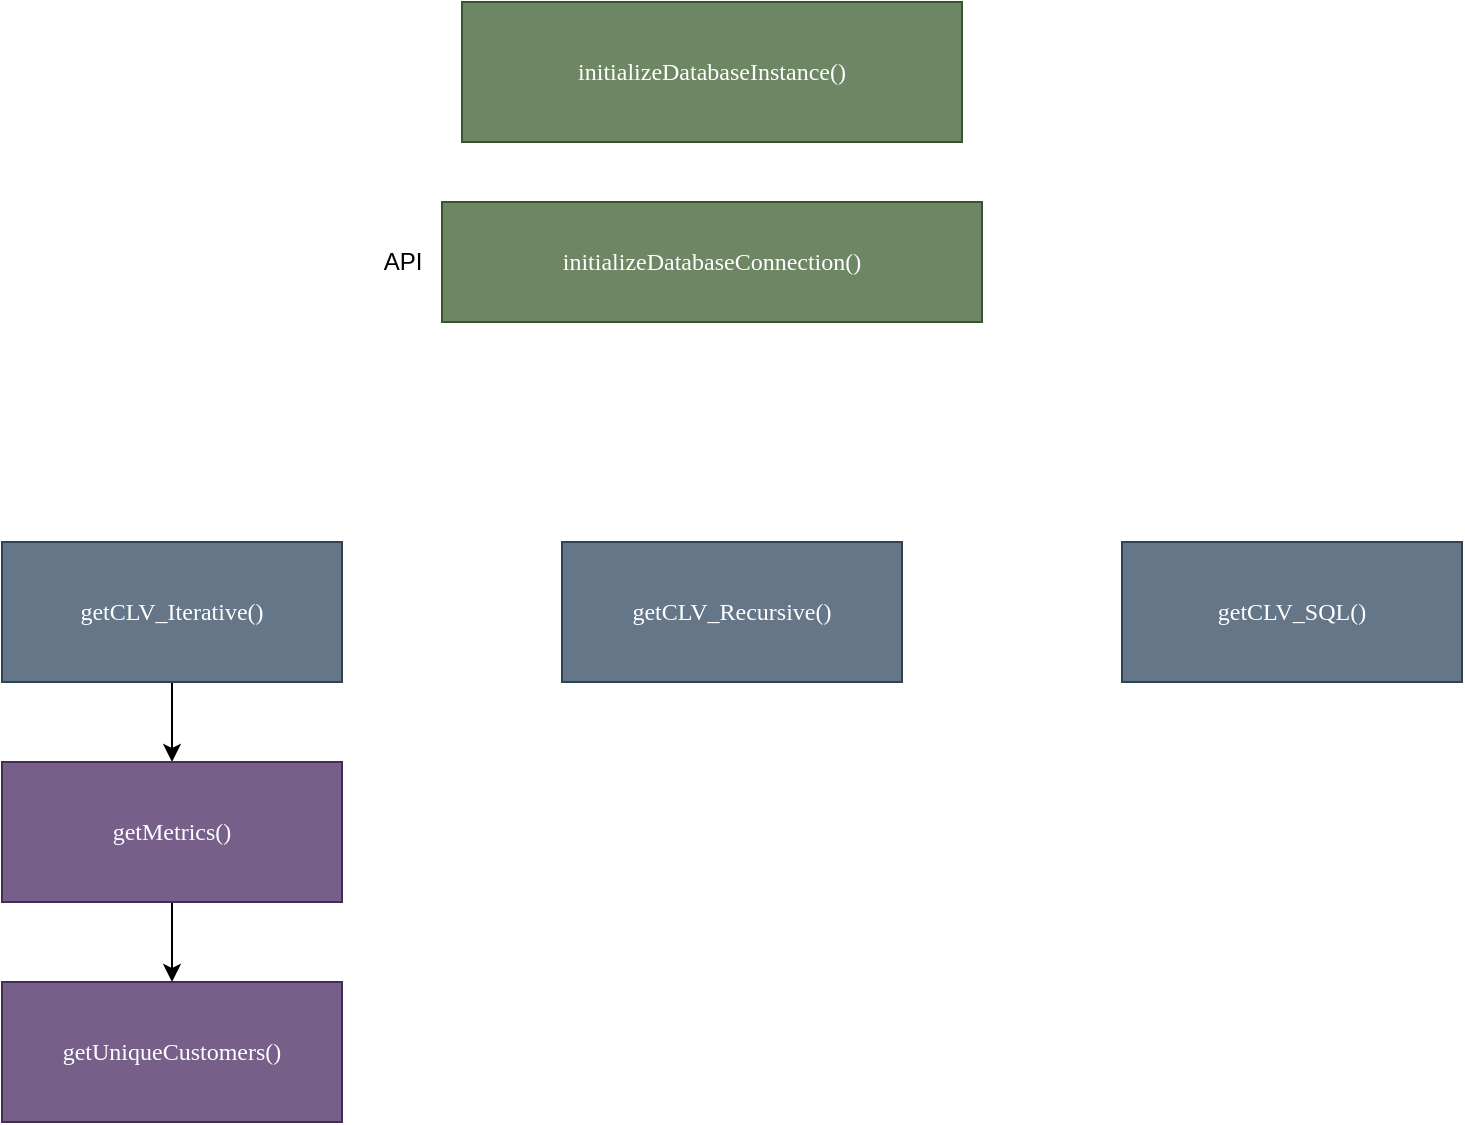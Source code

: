 <mxfile>
    <diagram id="f3mkTPX65m6_cfgVuWSH" name="Page-1">
        <mxGraphModel dx="869" dy="741" grid="1" gridSize="10" guides="1" tooltips="1" connect="1" arrows="1" fold="1" page="1" pageScale="1" pageWidth="850" pageHeight="1100" math="0" shadow="0">
            <root>
                <mxCell id="0"/>
                <mxCell id="1" parent="0"/>
                <mxCell id="2" value="&lt;font face=&quot;Lucida Console&quot;&gt;initializeDatabaseInstance()&lt;/font&gt;" style="rounded=0;whiteSpace=wrap;html=1;fillColor=#6d8764;strokeColor=#3A5431;fontColor=#ffffff;" parent="1" vertex="1">
                    <mxGeometry x="290" y="30" width="250" height="70" as="geometry"/>
                </mxCell>
                <mxCell id="11" style="edgeStyle=none;html=1;entryX=0.5;entryY=0;entryDx=0;entryDy=0;" edge="1" parent="1" source="3" target="8">
                    <mxGeometry relative="1" as="geometry">
                        <mxPoint x="160" y="390" as="targetPoint"/>
                    </mxGeometry>
                </mxCell>
                <mxCell id="3" value="&lt;font face=&quot;Lucida Console&quot;&gt;getCLV_Iterative()&lt;/font&gt;" style="rounded=0;whiteSpace=wrap;html=1;fillColor=#647687;strokeColor=#314354;fontColor=#ffffff;" parent="1" vertex="1">
                    <mxGeometry x="60" y="300" width="170" height="70" as="geometry"/>
                </mxCell>
                <mxCell id="4" value="&lt;font face=&quot;Lucida Console&quot;&gt;getCLV_Recursive()&lt;/font&gt;" style="rounded=0;whiteSpace=wrap;html=1;fillColor=#647687;strokeColor=#314354;fontColor=#ffffff;" parent="1" vertex="1">
                    <mxGeometry x="340" y="300" width="170" height="70" as="geometry"/>
                </mxCell>
                <mxCell id="5" value="&lt;font face=&quot;Lucida Console&quot;&gt;getCLV_SQL()&lt;/font&gt;" style="rounded=0;whiteSpace=wrap;html=1;fillColor=#647687;strokeColor=#314354;fontColor=#ffffff;" parent="1" vertex="1">
                    <mxGeometry x="620" y="300" width="170" height="70" as="geometry"/>
                </mxCell>
                <mxCell id="6" value="&lt;font face=&quot;Lucida Console&quot;&gt;getUniqueCustomers()&lt;/font&gt;" style="rounded=0;whiteSpace=wrap;html=1;fillColor=#76608a;strokeColor=#432D57;fontColor=#ffffff;" parent="1" vertex="1">
                    <mxGeometry x="60" y="520" width="170" height="70" as="geometry"/>
                </mxCell>
                <mxCell id="12" style="edgeStyle=none;html=1;entryX=0.5;entryY=0;entryDx=0;entryDy=0;" edge="1" parent="1" source="8" target="6">
                    <mxGeometry relative="1" as="geometry"/>
                </mxCell>
                <mxCell id="8" value="&lt;font face=&quot;Lucida Console&quot;&gt;getMetrics()&lt;/font&gt;" style="rounded=0;whiteSpace=wrap;html=1;fillColor=#76608a;strokeColor=#432D57;fontColor=#ffffff;" parent="1" vertex="1">
                    <mxGeometry x="60" y="410" width="170" height="70" as="geometry"/>
                </mxCell>
                <mxCell id="10" value="&lt;font face=&quot;Lucida Console&quot;&gt;initializeDatabaseConnection()&lt;/font&gt;" style="rounded=0;whiteSpace=wrap;html=1;fillColor=#6d8764;strokeColor=#3A5431;fontColor=#ffffff;" parent="1" vertex="1">
                    <mxGeometry x="280" y="130" width="270" height="60" as="geometry"/>
                </mxCell>
                <mxCell id="22" value="API" style="text;html=1;align=center;verticalAlign=middle;resizable=0;points=[];autosize=1;strokeColor=none;fillColor=none;" vertex="1" parent="1">
                    <mxGeometry x="240" y="145" width="40" height="30" as="geometry"/>
                </mxCell>
            </root>
        </mxGraphModel>
    </diagram>
</mxfile>